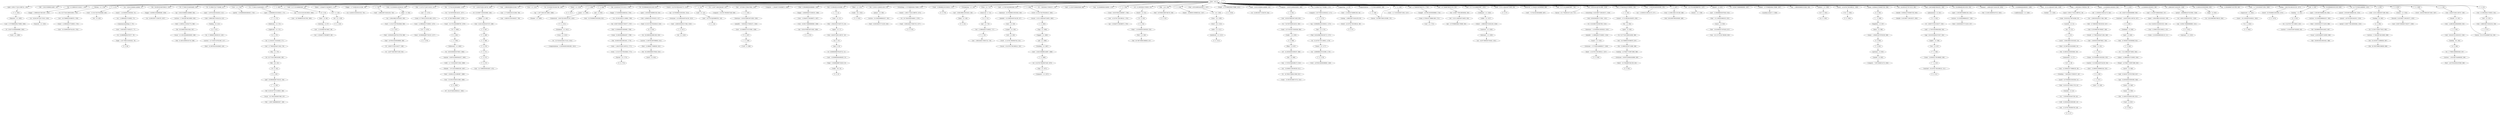 strict digraph "" {
"('glad', 0.90517754212366741, 1091)";
"('trainwreck', -3.8027921085181235, 1910)";
"('first', 1.0, 536)";
"('jennifer', -7.6055842170362471, 1265)";
"('just', -10.270154828966762, 143)";
"('so', 9.4026125302922523, 109)";
"('";
"('!', 0, 470)";
"('wow', -11.715532626371004, 1237)";
"('actress', -1.5812607544909056, 268)";
"('did', -2.6422336868144987, 281)";
"('for', 41.266633557430417, 1502)";
"('leading', 2.0, 993)";
"('just', -12.964888034078545, 624)";
"(\"'s\", 0, 1911)";
"('i', 0, 600)";
"('feel', -9.8760910480746276, 209)";
"('wow', -4.9709135059509606, 1180)";
"('know', -10.70040667491258, 401)";
"('the', 26.768750962288859, 537)";
"('predicted', 1.0, 1212)";
"('watch', -1.9051775421236679, 1575)";
"('i', 0, 144)";
"('aww', 1.0, 358)";
"('leo', -8.4736660255589076, 397)";
"('tips', 1.0, 1871)";
"('forgot', -4.5764977229872068, 645)";
"('love', -3.6055842170362471, 77)";
"('know', -4.5107617591599141, 1537)";
"('still', -9.2629438553091692, 45)";
"('pretty', -3.0290864940490403, 1745)";
"('jennifer', -9.1529954459744136, 327)";
"('oscar', 4.4202588387143003, 988)";
"('i', 0, 1317)";
"('proud', 2.3052667948882184, 1353)";
"('new', 0.065735963827292077, 1036)";
"('during', 1.0, 1758)";
"('.', 0, 901)";
"('i', 0, 1333)";
"('!', 0, 427)";
"('room', -3.3058331730198063, 509)";
"('as', -0.64223368681449866, 73)";
"('for', 39.083291946788023, 1055)";
"(\"'ve\", 0, 1394)";
"('win', 3.4816752651108747, 260)";
"('a', 0, 919)";
"('i', 0, 1644)";
"('shout-out', 0, 714)";
"('hope', -5.584060698716419, 23)";
"('actress', 17.584186748150803, 996)";
"('it', -8.7585796630106607, 1678)";
"('to', 27.849122546304805, 563)";
"('actor', -3.0841996153353453, 34)";
"('i', 0, 1213)";
"('ca', 0, 1382)";
"('to', 31.909473527782886, 411)";
"('shouts', 1.0, 1198)";
"('want', -10.270154828966762, 1679)";
"('his', 1.0, 394)";
"('cate', -0.70796965064179096, 1094)";
"('i', 0, 210)";
"('on', -15.659621239190326, 911)";
"('room', 16.847083413490097, 1790)";
"('in', 15.437057767158922, 1176)";
"('role', -6.9418270119019212, 264)";
"('nominated', 1.0, 37)";
"('anyone', -6.8976145663944557, 1685)";
"('out', -8.4736660255589076, 1760)";
"(',', 0, 1863)";
"('.', 0, 1268)";
"(\"'d\", 0, 1680)";
"('double', 0.45258877106183371, 863)";
"('sure', 1.0, 1744)";
"('to', 27.849122546304805, 171)";
"('i', 0, 67)";
"('eddie', 1.0, 1027)";
"('nice', -8.3792898315053304, 851)";
"('";
"('hype', 1.0, 803)";
"('...', 0, 596)";
"('congratulations', 1.773705614469083, 168)";
"('best', 19.603382072714233, 382)";
"('and', -8.5491877037927608, 647)";
"('actress', 13.751097247622461, 417)";
"(',', 0, 1263)";
"('well', -7.5754216238549805, 667)";
"('so', 20.561045012116899, 1766)";
"('win', 13.160558421703625, 254)";
"('a', 0, 266)";
"('na', 0, 19)";
"('cate', -3.0290864940490403, 22)";
"('academy-award', 0, 1608)";
"('please', 1.0, 380)";
"('redmayne', 1.0, 1026)";
"('want', -9.3719104272628346, 904)";
"(',', 0, 1893)";
"('everything', 0.45258877106183371, 1530)";
"('but', 5.1626843615826008, 1768)";
"('no', -3.0841996153353453, 585)";
"('she', 3.4421343591057472, 466)";
"('music', 1.0, 626)";
"('will', 1.0, 255)";
"(\"y'all\", 0, 1269)";
"('pls', -0.70796965064179096, 305)";
"('to', 19.728420583348651, 1576)";
"('of', -14.262943855309167, 908)";
"('and', 13.271351898602667, 94)";
"('very', -5.2844673736289973, 1367)";
"('the', 26.768750962288859, 998)";
"('how', -2.5183247348891262, 64)";
"('for', 36.899950336145622, 987)";
"('2016', 0.13147192765458415, 1861)";
"('hour', 1.0, 96)";
"('ok', 1.0, 1018)";
"('i', 0, 1074)";
"('was', 5.2386231625136013, 110)";
"('favorite', 0.45258877106183371, 1035)";
"('it', 3.6207101684946696, 1095)";
"('it', -7.2111684340724942, 643)";
"('but', -0.72885939736233318, 347)";
"(';', 0, 257)";
"('impressed', 1.0, 1641)";
"('happy', -2.7742981925152268, 790)";
"('she', 8.8316007693293095, 489)";
"('killed', 1.0, 465)";
"('idea', 1.0, 584)";
"('i', 0, 1140)";
"('i', 0, 1578)";
"('for', 25.983242282933645, 36)";
"('happy', 3.7419006024949244, 1765)";
"('that', 6.6243998706159175, 1175)";
"('with', -11.715532626371004, 1686)";
"('it', 0.52588771061833661, 464)";
"('lowkey', 1.0, 1430)";
"('!', 0, 467)";
"('past', 1.0, 640)";
"('in', 15.437057767158922, 453)";
"('am', -6.8318786025671638, 1369)";
"('keep', 1.0, 160)";
"('brie', 148, 0)";
"('who', 2.8685280723454154, 256)";
"('girl', -8.0366494697782525, 184)";
"('in', 17.388495793030152, 416)";
"('up', -1.2877108119274903, 1698)";
"('go', -13.021523518319828, 1894)";
"('!', 0, 1092)";
"('that', -18.454850371979234, 627)";
"('very', -6.0581729880980806, 1368)";
"('12', -4.0, 1208)";
"(',', 0, 728)";
"('ago', -9.2629438553091692, 648)";
"('!', 0, 471)";
"('know', -5.2844673736289973, 1137)";
"('bad', -4.9709135059509606, 589)";
"('who', 0.41593930128358103, 583)";
"(\"n't\", 0, 1138)";
"('mean', -1.0948224578763326, 599)";
"('carried', 1.0, 31)";
"('i', 0, 1395)";
"('to', 9.5775431296534599, 396)";
"('watched', -6.5107617591599141, 511)";
"(\"''\", 0, 508)";
"('films', 1.0, 907)";
"('best', 10.206764145428465, 418)";
"('i', 0, 1370)";
"('won', 2.2169124821101338, 488)";
"('happy', -4.9463644575186105, 1366)";
"('i', 0, 638)";
"('!', 0, 1172)";
"('room', 8.7859167788861399, 1721)";
"('tonight', -4.9709135059509606, 1720)";
"('i', 0, 512)";
"('but', -5.1475172165710319, 1472)";
"('goes', 2.3052667948882184, 335)";
"('do', 1.0, 1139)";
"(',', 0, 1017)";
"('after', 1.0, 1211)";
"('best', -19.862413221885987, 1688)";
"('now', -4.9633505302217484, 1016)";
"('blanchet', 1.0, 1093)";
"('job', 1.0, 850)";
"('be', -7.5754216238549805, 1676)";
"('actress', 23.333820998943317, 336)";
"('you', -19.780689161432768, 1895)";
"('seen', -4.1896449157526652, 1475)";
"('rt', -1.4816752651108742, 463)";
"('to', 9.5775431296534599, 1759)";
"('woo', 1.0, 1241)";
"('to', 7.5473676389144231, 903)";
"('i', 0, 47)";
"('grab', 1.0, 395)";
"('best', 19.603382072714233, 986)";
"('yay', -1.6882650600135349, 707)";
"('best', 12.08608773088562, 922)";
"('even', -3.1314719276545846, 1772)";
"('year', 1.0, 15)";
"('knew', 1.0, 1316)";
"('i', 0, 87)";
"('to', 25.818947055565769, 1697)";
"(',', 0, 1908)";
"(',', 0, 849)";
"('.', 0, 642)";
"('oscars', -0.32111684340724933, 1862)";
"('kudos', -16.890051590665244, 1167)";
"('larson', 133.88972805135569, 170)";
"('for', 32.533267114860834, 997)";
"('i', 0, 356)";
"('congrats', -7.08725948214712, 604)";
"('am', -6.0581729880980806, 1551)";
"('for', 45.633316778715212, 1764)";
"('larson', 122.77945610271135, 727)";
"('gon', 0, 20)";
"('time', -1.4159393012835819, 535)";
"(\"'s\", 0, 502)";
"('nice', -9.1529954459744136, 1762)";
"('i', 0, 25)";
"('an', -6.3977808303750443, 1031)";
"('actress', 23.333820998943317, 985)";
"('shout', -4.1896449157526652, 1761)";
"('up', -0.38946641022356321, 1173)";
"('double', 0.83944157829637533, 862)";
"('to', 33.939649018521919, 915)";
"('im', 0.065735963827292077, 1767)";
"('as', -2.1896449157526652, 75)";
"('friends', -7.671320180863539, 1687)";
"('i', 0, 1478)";
"('watch', -6.1972078914818773, 1013)";
"('room', 6.7706251202351488, 1474)";
"('am', -12.247817903850745, 46)";
"('4', 0, 95)";
"('to', 11.607718620392497, 937)";
"('i', 0, 183)";
"('``', 0, 141)";
"('go', -0.64223368681449866, 564)";
"('two', 1.0, 507)";
"('congrats', -1.2844673736289973, 1838)";
"('goes', 2.3052667948882184, 916)";
"('really', -11.0, 905)";
"('best', 13.965411316342774, 566)";
"('so', 9.4026125302922523, 791)";
"(';', 0, 263)";
"('i', 0, 534)";
"('i', 0, 906)";
"('let', -0.32111684340724933, 304)";
"('wait', -1.8685280723454158, 729)";
"('we', -2.9633505302217484, 346)";
"('should', 1.0, 261)";
"('congrats', -8.2478179038507449, 938)";
"('!', 0, 472)";
"('was', -23.505197692012068, 1689)";
"('anyways', 1.0, 1553)";
"('oscar', -0.11391594469385602, 568)";
"('we', -2.1896449157526652, 717)";
"('and', -1.2756745029942849, 504)";
"('.', 0, 169)";
"('in', 11.534181715416459, 177)";
"('would', -5.7789328204471264, 349)";
"('a', 0, 715)";
"(\"''\", 0, 173)";
"('said', 1.0, 142)";
"('waiting', -4.5764977229872068, 399)";
"('room', -13.382291466274751, 913)";
"('i', 0, 80)";
"('got', 1.0, 716)";
"('seeing', -1.8685280723454158, 65)";
"('";
"('...', 0, 14)";
"('but', -3.6746312768347984, 1262)";
"('that', 3.2804998382698969, 1365)";
"('role', 2.8685280723454154, 413)";
"('but', 8.108456241055066, 13)";
"('yay', -14.720662650033837, 474)";
"('yay', -2.7742981925152268, 708)";
"('leading', -1.0, 451)";
"('lawrence', -6.8318786025671638, 1264)";
"('liked', 1.0, 1331)";
"('short', -6.0, 1210)";
"('be', 3.2035111965921459, 379)";
"('!', 0, 1179)";
"('havent', 1.0, 1773)";
"('saw', 1.0, 1722)";
"('natalie', 1.0, 603)";
"('for', 15.066534229721668, 398)";
"('list', 1.0, 909)";
"('no', -2.1859552136314173, 377)";
"('actress', 17.584186748150803, 565)";
"('and', 13.271351898602667, 726)";
"('are', -2.255380879579957, 98)";
"('tremblay', -7.6055842170362471, 40)";
"('so', 16.841567518175353, 1504)";
"('really', -9.0, 24)";
"('trending', 1.0, 1867)";
"('wow', -3.1314719276545846, 428)";
"('!', 0, 468)";
"('";
"('want', -0.38946641022356321, 575)";
"('everything', -0.70796965064179096, 1574)";
"('lawrence', -1.4159393012835819, 1533)";
"('line', 1.0, 1174)";
"('so', -7.3350361924447256, 44)";
"('everyone', -9.9267010604434969, 400)";
"('recognizing', 1.0, 158)";
"('suck', 1.0, 1096)";
"('for', 6.3331677871520853, 186)";
"(\"'m\", 0, 1643)";
"('loved', -8.3792898315053304, 1073)";
"('from', 2.0, 713)";
"('if', -7.6055842170362471, 126)";
"('have', -3.1314719276545846, 586)";
"('2016', -12.247817903850745, 331)";
"('and', 11.452973598403048, 684)";
"('we', -5.2844673736289973, 99)";
"('yay', -24.494960842549062, 1125)";
"('oh', 1.0, 429)";
"('oscars', -6.5107617591599141, 332)";
"('saoirse', -9.1529954459744136, 354)";
"('never', 1.0, 646)";
"('who', -4.4892382408400859, 262)";
"('leo', 0.50877799148036384, 303)";
"('my', -17.978476481680172, 910)";
"('and', -1.2756745029942849, 325)";
"('see', -4.5107617591599141, 1791)";
"('universe', 1.0, 1029)";
"('for', 30.34992550421844, 567)";
"(',', 0, 1860)";
"(',', 0, 1789)";
"(\"n't\", 0, 38)";
"('goes', -0.38946641022356321, 172)";
"('.', 0, 352)";
"('in', 1.7769915860603049, 267)";
"('of', 13.160558421703625, 531)";
"('go', -8.3792898315053304, 1014)";
"('weekend', 1.0, 639)";
"('hope', -4.3577663131855022, 79)";
"('and', 11.452973598403048, 107)";
"(',', 0, 1682)";
"('seen', -1.4816752651108742, 1771)";
"('if', -18.437462819603411, 1691)";
"('congrats', 3.3577663131855013, 1171)";
"(',', 0, 1166)";
"('larson', 125.55702408987244, 258)";
"('red', 1.0, 330)";
"('is', 0.60983609679419715, 21)";
"('she', 1.6456455556978931, 350)";
"('nightclub', 1.0, 175)";
"('bathroom', 1.0, 174)";
"('new', -2.6422336868144987, 1868)";
"('portman', 1.0, 602)";
"('so', 14.981828771204576, 1057)";
"('role', 4.0948224578763321, 917)";
"('like', -14.0, 208)";
"('forgot', -0.70796965064179096, 1615)";
"('someone/something', 0, 76)";
"('shocked', 1.0, 43)";
"('all', -2.1859552136314173, 345)";
"('2016', -6.8318786025671638, 1567)";
"('this', -6.7062637162000946, 641)";
"('glad', -0.64223368681449866, 543)";
"('.', 0, 33)";
"('a', 0, 415)";
"('that', 4.9524498544429072, 1207)";
"('the', 28.905556410923431, 989)";
"('more', 0.90517754212366741, 29)";
"('congrats', -5.9267010604434951, 900)";
"('at', -8.2478179038507449, 1870)";
"('to', 31.909473527782886, 1170)";
"('heard', 1.0, 532)";
"('role', 5.3211168434072489, 992)";
"('supporting', 1.0, 63)";
"('in', 19.339933818901383, 920)";
"(\"n't\", 0, 1381)";
"('thumbs', 1.0, 1699)";
"('lead', 0.13147192765458415, 918)";
"('``', 0, 510)";
"('hollywood', 1.0, 1683)";
"('dig', 1.0, 179)";
"('i', 0, 1690)";
"('term', -5.0, 1209)";
"('the', -1.0097198699605627, 188)";
"('and', 4.1794603976045721, 1719)";
"(',', 0, 1236)";
"('have', -8.0366494697782525, 1477)";
"('to', 25.818947055565769, 1532)";
"('i', 0, 587)";
"('so', 3.8233962893799252, 804)";
"('and', 18.726486799201524, 302)";
"('and', 13.271351898602667, 1025)";
"('but', 9.5813421807912995, 1529)";
"('need', -0.32111684340724933, 86)";
"('deserved', -6.7062637162000946, 666)";
"('a', 0, 994)";
"('read', 1.0, 652)";
"('!', 0, 473)";
"('he', 1.0, 32)";
"('years', 1.0, 649)";
"('jacob', -8.3792898315053304, 41)";
"('``', 0, 185)";
"('i', 0, 653)";
"('but', 0.74402654237390031, 391)";
"('.', 0, 487)";
"('i', 0, 1774)";
"('actress', 11.834552497358288, 454)";
"('nights', 1.0, 506)";
"('jennifer', -2.1896449157526652, 1534)";
"('wish', 1.0, 351)";
"('way', -1.2920303493582095, 376)";
"('played', 1.0, 623)";
"('out', -5.7789328204471264, 178)";
"('honestly', 1.0, 1505)";
"('about', -4.1896449157526652, 644)";
"('to', -0.57333432404173124, 1914)";
"('more', -16.116345976196161, 1642)";
"('proud', 0.50877799148036384, 1355)";
"('happy', 1.5698343374915407, 1503)";
"('watched', -1.4816752651108742, 637)";
"('out', -10.270154828966762, 1197)";
"('love', -10.568934747257995, 1266)";
"('best', 19.603382072714233, 337)";
"('everyone', -3.7370561446908317, 1536)";
"('to', 7.5473676389144231, 1677)";
"('proud', -4.8806884187431994, 1549)";
"('where', -1.8685280723454158, 1028)";
"('believe', 1.0, 1380)";
"('to', 15.668069601870577, 78)";
"('brinkman', 1.0, 1912)";
"('winner', -0.70796965064179096, 1607)";
"('mom', 1.0, 1909)";
"('if', -6.0581729880980806, 1087)";
"(\"'d\", 0, 182)";
"('not', -3.0841996153353453, 159)";
"('loved', -4.5107617591599141, 1393)";
"(',', 0, 357)";
"('leading', -8.0, 265)";
"(\"n't\", 0, 1476)";
"('goes', 2.3052667948882184, 984)";
"('goes', 1.4070223931842913, 412)";
"('yay', -1.6882650600135349, 528)";
"('it', -5.6637572051343277, 503)";
"('hug', 1.0, 1864)";
"('!', 0, 469)";
"('gif', 1.0, 1866)";
"('mean', 0.83944157829637533, 594)";
"('for', 45.633316778715212, 861)";
"('ronan', -8.3792898315053304, 353)";
"('i', 0, 1681)";
"('the', 22.495140065019719, 569)";
"('proud', 1.4070223931842913, 1354)";
"('want', -3.9824440170392723, 1577)";
"('and', 5.9978386978041911, 500)";
"('i', 0, 402)";
"('it', 3.6207101684946696, 636)";
"('that', -8.4231502749411753, 42)";
"('to', 33.939649018521919, 334)";
"('love', -12.890051590665244, 355)";
"('alternate', 1.0, 1030)";
"('than', 1.1605584217036244, 28)";
"('moment', -1.8685280723454158, 1954)";
"('i', 0, 1538)";
"('actress', 23.333820998943317, 381)";
"('good', -3.0841996153353453, 108)";
"('evan', 1.0, 1913)";
"('was', -0.15084324770996105, 39)";
"('much', -1.4159393012835819, 74)";
"('lawrence', -8.3792898315053304, 326)";
"('!', 0, 601)";
"('room', 26.923541706745048, 30)";
"('awrd', 1.0, 924)";
"('the', -3.1465253185951383, 651)";
"(',', 0, 392)";
"('no', -4.8806884187431994, 1178)";
"('room', 22.89295838944307, 1769)";
"('congratulations', -9.2629438553091692, 1915)";
"('is', -19.780327806411606, 912)";
"('yes', -3.9824440170392723, 719)";
"('it', -5.6637572051343277, 590)";
"('rt', -3.0290864940490403, 1408)";
"('love', -15.211168434072494, 1429)";
"('this', 1.0043195374307174, 16)";
"('go', -5.2844673736289973, 1792)";
"('that', -15.11095033963322, 625)";
"('in', 21.291371844772613, 995)";
"('losers', 1.0, 1177)";
"('loved', -4.5107617591599141, 66)";
"('award', -3.7211991641634974, 393)";
"('was', -18.115731281788506, 628)";
"('ago', -6.8103550842473357, 505)";
"('so', 14.981828771204576, 544)";
"('win', 9.9342640361727081, 1531)";
"('i', 0, 576)";
"('keira', 1.0, 598)";
"('phenomenal', 1.0, 501)";
"('leading', 0.0, 414)";
"('best', -4.8278245382287608, 269)";
"('many', 1.0, 650)";
"('happy', 0.4838012049898488, 1056)";
"('sees', 1.0, 328)";
"('like', -9.0, 181)";
"('know', -1.4159393012835819, 344)";
"('actress', 15.667641997886632, 921)";
"('carpet', 1.0, 329)";
"('again', 1.0, 17)";
"('room', 12.816500096188118, 111)";
"('.', 0, 635)";
"('a', 0, 452)";
"('computer', 1.0, 1872)";
"('really', -9.0, 1332)";
"('californiaaaaa', 1.0, 1409)";
"('best', 10.206764145428465, 35)";
"('if', -1.4159393012835819, 106)";
"('is', -4.4877048790072536, 591)";
"(\"'d\", 0, 533)";
"('win', 0.2553808795799597, 348)";
"('a', 0, 176)";
"('to', 9.5775431296534599, 180)";
"('so', 5.6831350363507021, 1550)";
"('cheese', 1.0, 1034)";
"('of', 1.8685280723454163, 1548)";
"('everyone', -9.1529954459744136, 1015)";
"('yay', -3.8603313250169187, 709)";
"('";
"('for', 25.983242282933645, 802)";
"('in', -9.9316365691670825, 1684)";
"('for', 28.166583893576043, 923)";
"('entering', 1.0, 97)";
"('with', -11.715532626371004, 1640)";
"('i', 0, 1267)";
"('yet', 1.0, 1473)";
"('!', 0, 718)";
"('knightley', 1.0, 597)";
"('i', 0, 1552)";
"('the', 28.905556410923431, 1770)";
"('seeing', -3.8027921085181235, 1072)";
"('";
"('tagged', 1.0, 1865)";
"('that', -0.063400194076123739, 588)";
"('yay', -9.2904969875253798, 444)";
"('i', 0, 161)";
"('the', 22.495140065019719, 1955)";
"('roll-', 0, 450)";
"('see', -6.8318786025671638, 902)";
"('i', 0, 1616)";
"('to', 33.939649018521919, 983)";
"('oscar', -16.739223483857099, 187)";
"('i', 0, 595)";
"('of', 14.773705614469083, 1352)";
"('wants', 1.0, 1535)";
"('win', 3.4816752651108747, 18)";
"('glad', 0.90517754212366741, 1091)" -> "('!', 0, 1092)";
"('trainwreck', -3.8027921085181235, 1910)" -> "(\"'s\", 0, 1911)";
"('first', 1.0, 536)" -> "('the', 26.768750962288859, 537)";
"('jennifer', -7.6055842170362471, 1265)" -> "('love', -10.568934747257995, 1266)";
"('just', -10.270154828966762, 143)" -> "('i', 0, 144)";
"('so', 9.4026125302922523, 109)" -> "('was', 5.2386231625136013, 110)";
"(':', 0, 991)" -> "('role', 5.3211168434072489, 992)";
"('!', 0, 470)" -> "('!', 0, 471)";
"('actress', -1.5812607544909056, 268)" -> "('best', -4.8278245382287608, 269)";
"('for', 41.266633557430417, 1502)" -> "('happy', 1.5698343374915407, 1503)";
"('leading', 2.0, 993)" -> "('a', 0, 994)";
"('just', -12.964888034078545, 624)" -> "('that', -15.11095033963322, 625)";
"(\"'s\", 0, 1911)" -> "('brinkman', 1.0, 1912)";
"('i', 0, 600)" -> "('!', 0, 601)";
"('feel', -9.8760910480746276, 209)" -> "('i', 0, 210)";
"('know', -10.70040667491258, 401)" -> "('i', 0, 402)";
"('predicted', 1.0, 1212)" -> "('i', 0, 1213)";
"('watch', -1.9051775421236679, 1575)" -> "('to', 19.728420583348651, 1576)";
"('leo', -8.4736660255589076, 397)" -> "('for', 15.066534229721668, 398)";
"('tips', 1.0, 1871)" -> "('computer', 1.0, 1872)";
"('forgot', -4.5764977229872068, 645)" -> "('never', 1.0, 646)";
"('love', -3.6055842170362471, 77)" -> "('to', 15.668069601870577, 78)";
"('know', -4.5107617591599141, 1537)" -> "('i', 0, 1538)";
"('still', -9.2629438553091692, 45)" -> "('am', -12.247817903850745, 46)";
"('jennifer', -9.1529954459744136, 327)" -> "('sees', 1.0, 328)";
"('oscar', 4.4202588387143003, 988)" -> "('the', 28.905556410923431, 989)";
"('proud', 2.3052667948882184, 1353)" -> "('proud', 1.4070223931842913, 1354)";
"('during', 1.0, 1758)" -> "('to', 9.5775431296534599, 1759)";
"('.', 0, 901)" -> "('see', -6.8318786025671638, 902)";
"('!', 0, 427)" -> "('wow', -3.1314719276545846, 428)";
"('room', -3.3058331730198063, 509)" -> "('``', 0, 510)";
"('as', -0.64223368681449866, 73)" -> "('much', -1.4159393012835819, 74)";
"('for', 39.083291946788023, 1055)" -> "('happy', 0.4838012049898488, 1056)";
"(\"'ve\", 0, 1394)" -> "('i', 0, 1395)";
"('win', 3.4816752651108747, 260)" -> "('should', 1.0, 261)";
"('a', 0, 919)" -> "('in', 19.339933818901383, 920)";
"('shout-out', 0, 714)" -> "('a', 0, 715)";
"('hope', -5.584060698716419, 23)" -> "('really', -9.0, 24)";
"('actress', 17.584186748150803, 996)" -> "('for', 32.533267114860834, 997)";
"('it', -8.7585796630106607, 1678)" -> "('want', -10.270154828966762, 1679)";
"('to', 27.849122546304805, 563)" -> "('go', -0.64223368681449866, 564)";
"('actor', -3.0841996153353453, 34)" -> "('best', 10.206764145428465, 35)";
"('to', 31.909473527782886, 411)" -> "('goes', 1.4070223931842913, 412)";
"('want', -10.270154828966762, 1679)" -> "(\"'d\", 0, 1680)";
"('his', 1.0, 394)" -> "('grab', 1.0, 395)";
"('cate', -0.70796965064179096, 1094)" -> "('it', 3.6207101684946696, 1095)";
"('on', -15.659621239190326, 911)" -> "('is', -19.780327806411606, 912)";
"('room', 16.847083413490097, 1790)" -> "('see', -4.5107617591599141, 1791)";
"('in', 15.437057767158922, 1176)" -> "('losers', 1.0, 1177)";
"('role', -6.9418270119019212, 264)" -> "('leading', -8.0, 265)";
"('nominated', 1.0, 37)" -> "(\"n't\", 0, 38)";
"('anyone', -6.8976145663944557, 1685)" -> "('with', -11.715532626371004, 1686)";
"('out', -8.4736660255589076, 1760)" -> "('shout', -4.1896449157526652, 1761)";
"(',', 0, 1863)" -> "('hug', 1.0, 1864)";
"('.', 0, 1268)" -> "(\"y'all\", 0, 1269)";
"(\"'d\", 0, 1680)" -> "('i', 0, 1681)";
"('sure', 1.0, 1744)" -> "('pretty', -3.0290864940490403, 1745)";
"('to', 27.849122546304805, 171)" -> "('goes', -0.38946641022356321, 172)";
"('eddie', 1.0, 1027)" -> "('where', -1.8685280723454158, 1028)";
"(':', 0, 1033)" -> "('cheese', 1.0, 1034)";
"('hype', 1.0, 803)" -> "('so', 3.8233962893799252, 804)";
"('...', 0, 596)" -> "('knightley', 1.0, 597)";
"('congratulations', 1.773705614469083, 168)" -> "('.', 0, 169)";
"('and', -8.5491877037927608, 647)" -> "('ago', -9.2629438553091692, 648)";
"('actress', 13.751097247622461, 417)" -> "('best', 10.206764145428465, 418)";
"(',', 0, 1263)" -> "('lawrence', -6.8318786025671638, 1264)";
"('so', 20.561045012116899, 1766)" -> "('im', 0.065735963827292077, 1767)";
"('win', 13.160558421703625, 254)" -> "('will', 1.0, 255)";
"('a', 0, 266)" -> "('in', 1.7769915860603049, 267)";
"('na', 0, 19)" -> "('gon', 0, 20)";
"('cate', -3.0290864940490403, 22)" -> "('hope', -5.584060698716419, 23)";
"('please', 1.0, 380)" -> "('actress', 23.333820998943317, 381)";
"('redmayne', 1.0, 1026)" -> "('eddie', 1.0, 1027)";
"('want', -9.3719104272628346, 904)" -> "('really', -11.0, 905)";
"(',', 0, 1893)" -> "('go', -13.021523518319828, 1894)";
"('everything', 0.45258877106183371, 1530)" -> "('win', 9.9342640361727081, 1531)";
"('but', 5.1626843615826008, 1768)" -> "('room', 22.89295838944307, 1769)";
"('no', -3.0841996153353453, 585)" -> "('have', -3.1314719276545846, 586)";
"('she', 3.4421343591057472, 466)" -> "('!', 0, 467)";
"('music', 1.0, 626)" -> "('that', -18.454850371979234, 627)";
"('will', 1.0, 255)" -> "('who', 2.8685280723454154, 256)";
"('to', 19.728420583348651, 1576)" -> "('want', -3.9824440170392723, 1577)";
"('of', -14.262943855309167, 908)" -> "('list', 1.0, 909)";
"('and', 13.271351898602667, 94)" -> "('4', 0, 95)";
"('very', -5.2844673736289973, 1367)" -> "('very', -6.0581729880980806, 1368)";
"('how', -2.5183247348891262, 64)" -> "('seeing', -1.8685280723454158, 65)";
"('for', 36.899950336145622, 987)" -> "('oscar', 4.4202588387143003, 988)";
"('2016', 0.13147192765458415, 1861)" -> "('oscars', -0.32111684340724933, 1862)";
"('hour', 1.0, 96)" -> "('entering', 1.0, 97)";
"('was', 5.2386231625136013, 110)" -> "('room', 12.816500096188118, 111)";
"('favorite', 0.45258877106183371, 1035)" -> "('new', 0.065735963827292077, 1036)";
"('it', 3.6207101684946696, 1095)" -> "('suck', 1.0, 1096)";
"('it', -7.2111684340724942, 643)" -> "('about', -4.1896449157526652, 644)";
"('but', -0.72885939736233318, 347)" -> "('win', 0.2553808795799597, 348)";
"(';', 0, 257)" -> "('larson', 125.55702408987244, 258)";
"('impressed', 1.0, 1641)" -> "('more', -16.116345976196161, 1642)";
"('happy', -2.7742981925152268, 790)" -> "('so', 9.4026125302922523, 791)";
"('killed', 1.0, 465)" -> "('she', 3.4421343591057472, 466)";
"('idea', 1.0, 584)" -> "('no', -3.0841996153353453, 585)";
"('for', 25.983242282933645, 36)" -> "('nominated', 1.0, 37)";
"('happy', 3.7419006024949244, 1765)" -> "('so', 20.561045012116899, 1766)";
"('that', 6.6243998706159175, 1175)" -> "('in', 15.437057767158922, 1176)";
"('with', -11.715532626371004, 1686)" -> "('friends', -7.671320180863539, 1687)";
"('it', 0.52588771061833661, 464)" -> "('killed', 1.0, 465)";
"('!', 0, 467)" -> "('!', 0, 468)";
"('past', 1.0, 640)" -> "('this', -6.7062637162000946, 641)";
"('in', 15.437057767158922, 453)" -> "('actress', 11.834552497358288, 454)";
"('am', -6.8318786025671638, 1369)" -> "('i', 0, 1370)";
"('keep', 1.0, 160)" -> "('i', 0, 161)";
"('brie', 148, 0)" -> "('but', 8.108456241055066, 13)";
"('brie', 148, 0)" -> "('glad', 0.90517754212366741, 1091)";
"('brie', 148, 0)" -> "(',', 0, 1860)";
"('brie', 148, 0)" -> "('out', -10.270154828966762, 1197)";
"('brie', 148, 0)" -> "('be', 3.2035111965921459, 379)";
"('brie', 148, 0)" -> "('believe', 1.0, 1380)";
"('brie', 148, 0)" -> "(':', 0, 253)";
"('brie', 148, 0)" -> "('yay', -1.6882650600135349, 528)";
"('brie', 148, 0)" -> "('winner', -0.70796965064179096, 1607)";
"('brie', 148, 0)" -> "(':', 0, 991)";
"('brie', 148, 0)" -> "('and', 13.271351898602667, 726)";
"('brie', 148, 0)" -> "('if', -6.0581729880980806, 1087)";
"('brie', 148, 0)" -> "('mean', 0.83944157829637533, 594)";
"('brie', 148, 0)" -> "('supporting', 1.0, 63)";
"('brie', 148, 0)" -> "('did', -2.6422336868144987, 281)";
"('brie', 148, 0)" -> "('know', -5.2844673736289973, 1137)";
"('brie', 148, 0)" -> "('who', 0.41593930128358103, 583)";
"('brie', 148, 0)" -> "('to', 27.849122546304805, 171)";
"('brie', 148, 0)" -> "('everything', -0.70796965064179096, 1574)";
"('brie', 148, 0)" -> "('for', 41.266633557430417, 1502)";
"('brie', 148, 0)" -> "(',', 0, 728)";
"('brie', 148, 0)" -> "('for', 45.633316778715212, 861)";
"('brie', 148, 0)" -> "('congrats', -1.2844673736289973, 1838)";
"('brie', 148, 0)" -> "('from', 2.0, 713)";
"('brie', 148, 0)" -> "('if', -7.6055842170362471, 126)";
"('brie', 148, 0)" -> "('congratulations', 1.773705614469083, 168)";
"('brie', 148, 0)" -> "('and', 5.9978386978041911, 500)";
"('brie', 148, 0)" -> "('and', 11.452973598403048, 684)";
"('brie', 148, 0)" -> "('yay', -24.494960842549062, 1125)";
"('brie', 148, 0)" -> "('to', 33.939649018521919, 334)";
"('brie', 148, 0)" -> "('than', 1.1605584217036244, 28)";
"('brie', 148, 0)" -> "('moment', -1.8685280723454158, 1954)";
"('brie', 148, 0)" -> "(':', 0, 1566)";
"('brie', 148, 0)" -> "('yay', -1.6882650600135349, 707)";
"('brie', 148, 0)" -> "('be', -7.5754216238549805, 1676)";
"('brie', 148, 0)" -> "('and', -1.2756745029942849, 325)";
"('brie', 148, 0)" -> "('during', 1.0, 1758)";
"('brie', 148, 0)" -> "('rt', -1.4816752651108742, 463)";
"('brie', 148, 0)" -> "(',', 0, 1908)";
"('brie', 148, 0)" -> "('woo', 1.0, 1241)";
"('brie', 148, 0)" -> "('!', 0, 427)";
"('brie', 148, 0)" -> "('as', -0.64223368681449866, 73)";
"('brie', 148, 0)" -> "('for', 39.083291946788023, 1055)";
"('brie', 148, 0)" -> "('of', 13.160558421703625, 531)";
"('brie', 148, 0)" -> "(',', 0, 1789)";
"('brie', 148, 0)" -> "('knew', 1.0, 1316)";
"('brie', 148, 0)" -> "('rt', -3.0290864940490403, 1408)";
"('brie', 148, 0)" -> "('love', -15.211168434072494, 1429)";
"('brie', 148, 0)" -> "(',', 0, 1166)";
"('brie', 148, 0)" -> "('to', 27.849122546304805, 563)";
"('brie', 148, 0)" -> "(',', 0, 849)";
"('brie', 148, 0)" -> "(',', 0, 1236)";
"('brie', 148, 0)" -> "(',', 0, 1893)";
"('brie', 148, 0)" -> "('of', 14.773705614469083, 1352)";
"('brie', 148, 0)" -> "('for', 45.633316778715212, 1764)";
"('brie', 148, 0)" -> "('like', -14.0, 208)";
"('brie', 148, 0)" -> "('forgot', -0.70796965064179096, 1615)";
"('brie', 148, 0)" -> "('sure', 1.0, 1744)";
"('brie', 148, 0)" -> "('glad', -0.64223368681449866, 543)";
"('brie', 148, 0)" -> "('to', 33.939649018521919, 915)";
"('brie', 148, 0)" -> "('know', -1.4159393012835819, 344)";
"('brie', 148, 0)" -> "(':', 0, 1033)";
"('brie', 148, 0)" -> "('that', 4.9524498544429072, 1207)";
"('brie', 148, 0)" -> "('of', 1.8685280723454163, 1548)";
"('brie', 148, 0)" -> "('congrats', -5.9267010604434951, 900)";
"('brie', 148, 0)" -> "('.', 0, 635)";
"('brie', 148, 0)" -> "('watch', -6.1972078914818773, 1013)";
"('brie', 148, 0)" -> "('to', 31.909473527782886, 1170)";
"('brie', 148, 0)" -> "('liked', 1.0, 1331)";
"('brie', 148, 0)" -> "('loved', -4.5107617591599141, 1393)";
"('brie', 148, 0)" -> "('to', 11.607718620392497, 937)";
"('brie', 148, 0)" -> "('``', 0, 141)";
"('brie', 148, 0)" -> "('if', -1.4159393012835819, 106)";
"('brie', 148, 0)" -> "('to', 31.909473527782886, 411)";
"('brie', 148, 0)" -> "('with', -11.715532626371004, 1640)";
"('brie', 148, 0)" -> "('to', 25.818947055565769, 1697)";
"('brie', 148, 0)" -> "('and', 4.1794603976045721, 1719)";
"('brie', 148, 0)" -> "('want', -0.38946641022356321, 575)";
"('brie', 148, 0)" -> "('for', 25.983242282933645, 802)";
"('brie', 148, 0)" -> "('and', 13.271351898602667, 94)";
"('brie', 148, 0)" -> "('and', 18.726486799201524, 302)";
"('brie', 148, 0)" -> "('and', 13.271351898602667, 1025)";
"('brie', 148, 0)" -> "('but', 9.5813421807912995, 1529)";
"('brie', 148, 0)" -> "('need', -0.32111684340724933, 86)";
"('brie', 148, 0)" -> "('deserved', -6.7062637162000946, 666)";
"('brie', 148, 0)" -> "('seeing', -3.8027921085181235, 1072)";
"('brie', 148, 0)" -> "(':', 0, 259)";
"('brie', 148, 0)" -> "('but', -5.1475172165710319, 1472)";
"('brie', 148, 0)" -> "('but', 0.74402654237390031, 391)";
"('brie', 148, 0)" -> "('yay', -9.2904969875253798, 444)";
"('brie', 148, 0)" -> "('.', 0, 487)";
"('brie', 148, 0)" -> "('roll-', 0, 450)";
"('brie', 148, 0)" -> "('happy', -2.7742981925152268, 790)";
"('brie', 148, 0)" -> "('recognizing', 1.0, 158)";
"('brie', 148, 0)" -> "('way', -1.2920303493582095, 376)";
"('brie', 148, 0)" -> "('played', 1.0, 623)";
"('brie', 148, 0)" -> "('to', 33.939649018521919, 983)";
"('brie', 148, 0)" -> "('but', -3.6746312768347984, 1262)";
"('brie', 148, 0)" -> "('that', 3.2804998382698969, 1365)";
"('who', 2.8685280723454154, 256)" -> "(';', 0, 257)";
"('girl', -8.0366494697782525, 184)" -> "('``', 0, 185)";
"('in', 17.388495793030152, 416)" -> "('actress', 13.751097247622461, 417)";
"('up', -1.2877108119274903, 1698)" -> "('thumbs', 1.0, 1699)";
"('go', -13.021523518319828, 1894)" -> "('you', -19.780689161432768, 1895)";
"('!', 0, 1092)" -> "('blanchet', 1.0, 1093)";
"('that', -18.454850371979234, 627)" -> "('was', -18.115731281788506, 628)";
"('very', -6.0581729880980806, 1368)" -> "('am', -6.8318786025671638, 1369)";
"('12', -4.0, 1208)" -> "('term', -5.0, 1209)";
"(',', 0, 728)" -> "('wait', -1.8685280723454158, 729)";
"('ago', -9.2629438553091692, 648)" -> "('years', 1.0, 649)";
"('!', 0, 471)" -> "('!', 0, 472)";
"('know', -5.2844673736289973, 1137)" -> "(\"n't\", 0, 1138)";
"('bad', -4.9709135059509606, 589)" -> "('it', -5.6637572051343277, 590)";
"('who', 0.41593930128358103, 583)" -> "('idea', 1.0, 584)";
"(\"n't\", 0, 1138)" -> "('do', 1.0, 1139)";
"('mean', -1.0948224578763326, 599)" -> "('i', 0, 600)";
"('carried', 1.0, 31)" -> "('he', 1.0, 32)";
"('to', 9.5775431296534599, 396)" -> "('leo', -8.4736660255589076, 397)";
"('watched', -6.5107617591599141, 511)" -> "('i', 0, 512)";
"(\"''\", 0, 508)" -> "('room', -3.3058331730198063, 509)";
"('films', 1.0, 907)" -> "('of', -14.262943855309167, 908)";
"('won', 2.2169124821101338, 488)" -> "('she', 8.8316007693293095, 489)";
"('happy', -4.9463644575186105, 1366)" -> "('very', -5.2844673736289973, 1367)";
"('i', 0, 638)" -> "('weekend', 1.0, 639)";
"('!', 0, 1172)" -> "('up', -0.38946641022356321, 1173)";
"('room', 8.7859167788861399, 1721)" -> "('saw', 1.0, 1722)";
"('tonight', -4.9709135059509606, 1720)" -> "('room', 8.7859167788861399, 1721)";
"('but', -5.1475172165710319, 1472)" -> "('yet', 1.0, 1473)";
"('goes', 2.3052667948882184, 335)" -> "('actress', 23.333820998943317, 336)";
"('do', 1.0, 1139)" -> "('i', 0, 1140)";
"(',', 0, 1017)" -> "('ok', 1.0, 1018)";
"('after', 1.0, 1211)" -> "('predicted', 1.0, 1212)";
"('best', -19.862413221885987, 1688)" -> "('was', -23.505197692012068, 1689)";
"('now', -4.9633505302217484, 1016)" -> "(',', 0, 1017)";
"('blanchet', 1.0, 1093)" -> "('cate', -0.70796965064179096, 1094)";
"('job', 1.0, 850)" -> "('nice', -8.3792898315053304, 851)";
"('be', -7.5754216238549805, 1676)" -> "('to', 7.5473676389144231, 1677)";
"('actress', 23.333820998943317, 336)" -> "('best', 19.603382072714233, 337)";
"('seen', -4.1896449157526652, 1475)" -> "(\"n't\", 0, 1476)";
"('rt', -1.4816752651108742, 463)" -> "('it', 0.52588771061833661, 464)";
"('to', 9.5775431296534599, 1759)" -> "('out', -8.4736660255589076, 1760)";
"('to', 7.5473676389144231, 903)" -> "('want', -9.3719104272628346, 904)";
"('grab', 1.0, 395)" -> "('to', 9.5775431296534599, 396)";
"('best', 19.603382072714233, 986)" -> "('for', 36.899950336145622, 987)";
"('yay', -1.6882650600135349, 707)" -> "('yay', -2.7742981925152268, 708)";
"('best', 12.08608773088562, 922)" -> "('for', 28.166583893576043, 923)";
"('even', -3.1314719276545846, 1772)" -> "('havent', 1.0, 1773)";
"('year', 1.0, 15)" -> "('this', 1.0043195374307174, 16)";
"('knew', 1.0, 1316)" -> "('i', 0, 1317)";
"('to', 25.818947055565769, 1697)" -> "('up', -1.2877108119274903, 1698)";
"(',', 0, 1908)" -> "('mom', 1.0, 1909)";
"(',', 0, 849)" -> "('job', 1.0, 850)";
"('.', 0, 642)" -> "('it', -7.2111684340724942, 643)";
"('oscars', -0.32111684340724933, 1862)" -> "(',', 0, 1863)";
"('larson', 133.88972805135569, 170)" -> "('brie', 148, 0)";
"('for', 32.533267114860834, 997)" -> "('the', 26.768750962288859, 998)";
"('i', 0, 356)" -> "(',', 0, 357)";
"('am', -6.0581729880980806, 1551)" -> "('i', 0, 1552)";
"('for', 45.633316778715212, 1764)" -> "('happy', 3.7419006024949244, 1765)";
"('larson', 122.77945610271135, 727)" -> "('brie', 148, 0)";
"('gon', 0, 20)" -> "('is', 0.60983609679419715, 21)";
"('time', -1.4159393012835819, 535)" -> "('first', 1.0, 536)";
"(\"'s\", 0, 502)" -> "('it', -5.6637572051343277, 503)";
"('actress', 23.333820998943317, 985)" -> "('best', 19.603382072714233, 986)";
"('shout', -4.1896449157526652, 1761)" -> "('nice', -9.1529954459744136, 1762)";
"('up', -0.38946641022356321, 1173)" -> "('line', 1.0, 1174)";
"('double', 0.83944157829637533, 862)" -> "('double', 0.45258877106183371, 863)";
"('to', 33.939649018521919, 915)" -> "('goes', 2.3052667948882184, 916)";
"('im', 0.065735963827292077, 1767)" -> "('but', 5.1626843615826008, 1768)";
"('as', -2.1896449157526652, 75)" -> "('someone/something', 0, 76)";
"('friends', -7.671320180863539, 1687)" -> "('best', -19.862413221885987, 1688)";
"('watch', -6.1972078914818773, 1013)" -> "('go', -8.3792898315053304, 1014)";
"('room', 6.7706251202351488, 1474)" -> "('seen', -4.1896449157526652, 1475)";
"('am', -12.247817903850745, 46)" -> "('i', 0, 47)";
"('4', 0, 95)" -> "('hour', 1.0, 96)";
"('to', 11.607718620392497, 937)" -> "('congrats', -8.2478179038507449, 938)";
"('i', 0, 183)" -> "('girl', -8.0366494697782525, 184)";
"('``', 0, 141)" -> "('said', 1.0, 142)";
"('go', -0.64223368681449866, 564)" -> "('actress', 17.584186748150803, 565)";
"('two', 1.0, 507)" -> "(\"''\", 0, 508)";
"('goes', 2.3052667948882184, 916)" -> "('role', 4.0948224578763321, 917)";
"('really', -11.0, 905)" -> "('i', 0, 906)";
"('best', 13.965411316342774, 566)" -> "('for', 30.34992550421844, 567)";
"(';', 0, 263)" -> "('role', -6.9418270119019212, 264)";
"('i', 0, 534)" -> "('time', -1.4159393012835819, 535)";
"('i', 0, 906)" -> "('films', 1.0, 907)";
"('let', -0.32111684340724933, 304)" -> "('pls', -0.70796965064179096, 305)";
"('we', -2.9633505302217484, 346)" -> "('but', -0.72885939736233318, 347)";
"('should', 1.0, 261)" -> "('who', -4.4892382408400859, 262)";
"('!', 0, 472)" -> "('!', 0, 473)";
"('was', -23.505197692012068, 1689)" -> "('i', 0, 1690)";
"('oscar', -0.11391594469385602, 568)" -> "('the', 22.495140065019719, 569)";
"('we', -2.1896449157526652, 717)" -> "('!', 0, 718)";
"('and', -1.2756745029942849, 504)" -> "('ago', -6.8103550842473357, 505)";
"('.', 0, 169)" -> "('larson', 133.88972805135569, 170)";
"('in', 11.534181715416459, 177)" -> "('out', -5.7789328204471264, 178)";
"('would', -5.7789328204471264, 349)" -> "('she', 1.6456455556978931, 350)";
"('a', 0, 715)" -> "('got', 1.0, 716)";
"(\"''\", 0, 173)" -> "('bathroom', 1.0, 174)";
"('said', 1.0, 142)" -> "('just', -10.270154828966762, 143)";
"('waiting', -4.5764977229872068, 399)" -> "('everyone', -9.9267010604434969, 400)";
"('got', 1.0, 716)" -> "('we', -2.1896449157526652, 717)";
"('seeing', -1.8685280723454158, 65)" -> "('loved', -4.5107617591599141, 66)";
"(':', 0, 1869)" -> "('at', -8.2478179038507449, 1870)";
"('...', 0, 14)" -> "('year', 1.0, 15)";
"('but', -3.6746312768347984, 1262)" -> "(',', 0, 1263)";
"('that', 3.2804998382698969, 1365)" -> "('happy', -4.9463644575186105, 1366)";
"('role', 2.8685280723454154, 413)" -> "('leading', 0.0, 414)";
"('but', 8.108456241055066, 13)" -> "('...', 0, 14)";
"('yay', -2.7742981925152268, 708)" -> "('yay', -3.8603313250169187, 709)";
"('leading', -1.0, 451)" -> "('a', 0, 452)";
"('lawrence', -6.8318786025671638, 1264)" -> "('jennifer', -7.6055842170362471, 1265)";
"('liked', 1.0, 1331)" -> "('really', -9.0, 1332)";
"('short', -6.0, 1210)" -> "('after', 1.0, 1211)";
"('be', 3.2035111965921459, 379)" -> "('please', 1.0, 380)";
"('!', 0, 1179)" -> "('wow', -4.9709135059509606, 1180)";
"('havent', 1.0, 1773)" -> "('i', 0, 1774)";
"('natalie', 1.0, 603)" -> "('congrats', -7.08725948214712, 604)";
"('for', 15.066534229721668, 398)" -> "('waiting', -4.5764977229872068, 399)";
"('list', 1.0, 909)" -> "('my', -17.978476481680172, 910)";
"('actress', 17.584186748150803, 565)" -> "('best', 13.965411316342774, 566)";
"('and', 13.271351898602667, 726)" -> "('larson', 122.77945610271135, 727)";
"('are', -2.255380879579957, 98)" -> "('we', -5.2844673736289973, 99)";
"('tremblay', -7.6055842170362471, 40)" -> "('jacob', -8.3792898315053304, 41)";
"('so', 16.841567518175353, 1504)" -> "('honestly', 1.0, 1505)";
"('really', -9.0, 24)" -> "('i', 0, 25)";
"('trending', 1.0, 1867)" -> "('new', -2.6422336868144987, 1868)";
"('wow', -3.1314719276545846, 428)" -> "('oh', 1.0, 429)";
"('!', 0, 468)" -> "('!', 0, 469)";
"(':', 0, 253)" -> "('win', 13.160558421703625, 254)";
"('want', -0.38946641022356321, 575)" -> "('i', 0, 576)";
"('everything', -0.70796965064179096, 1574)" -> "('watch', -1.9051775421236679, 1575)";
"('lawrence', -1.4159393012835819, 1533)" -> "('jennifer', -2.1896449157526652, 1534)";
"('line', 1.0, 1174)" -> "('that', 6.6243998706159175, 1175)";
"('so', -7.3350361924447256, 44)" -> "('still', -9.2629438553091692, 45)";
"('everyone', -9.9267010604434969, 400)" -> "('know', -10.70040667491258, 401)";
"('recognizing', 1.0, 158)" -> "('not', -3.0841996153353453, 159)";
"('for', 6.3331677871520853, 186)" -> "('oscar', -16.739223483857099, 187)";
"(\"'m\", 0, 1643)" -> "('i', 0, 1644)";
"('loved', -8.3792898315053304, 1073)" -> "('i', 0, 1074)";
"('from', 2.0, 713)" -> "('shout-out', 0, 714)";
"('have', -3.1314719276545846, 586)" -> "('i', 0, 587)";
"('2016', -12.247817903850745, 331)" -> "('oscars', -6.5107617591599141, 332)";
"('saoirse', -9.1529954459744136, 354)" -> "('love', -12.890051590665244, 355)";
"('never', 1.0, 646)" -> "('and', -8.5491877037927608, 647)";
"('who', -4.4892382408400859, 262)" -> "(';', 0, 263)";
"('leo', 0.50877799148036384, 303)" -> "('let', -0.32111684340724933, 304)";
"('my', -17.978476481680172, 910)" -> "('on', -15.659621239190326, 911)";
"('and', -1.2756745029942849, 325)" -> "('lawrence', -8.3792898315053304, 326)";
"('see', -4.5107617591599141, 1791)" -> "('go', -5.2844673736289973, 1792)";
"('universe', 1.0, 1029)" -> "('alternate', 1.0, 1030)";
"('for', 30.34992550421844, 567)" -> "('oscar', -0.11391594469385602, 568)";
"(',', 0, 1860)" -> "('2016', 0.13147192765458415, 1861)";
"(',', 0, 1789)" -> "('room', 16.847083413490097, 1790)";
"(\"n't\", 0, 38)" -> "('was', -0.15084324770996105, 39)";
"('goes', -0.38946641022356321, 172)" -> "(\"''\", 0, 173)";
"('.', 0, 352)" -> "('ronan', -8.3792898315053304, 353)";
"('in', 1.7769915860603049, 267)" -> "('actress', -1.5812607544909056, 268)";
"('of', 13.160558421703625, 531)" -> "('heard', 1.0, 532)";
"('go', -8.3792898315053304, 1014)" -> "('everyone', -9.1529954459744136, 1015)";
"('weekend', 1.0, 639)" -> "('past', 1.0, 640)";
"('hope', -4.3577663131855022, 79)" -> "('i', 0, 80)";
"('and', 11.452973598403048, 107)" -> "('good', -3.0841996153353453, 108)";
"(',', 0, 1682)" -> "('hollywood', 1.0, 1683)";
"('seen', -1.4816752651108742, 1771)" -> "('even', -3.1314719276545846, 1772)";
"('congrats', 3.3577663131855013, 1171)" -> "('!', 0, 1172)";
"(',', 0, 1166)" -> "('kudos', -16.890051590665244, 1167)";
"('larson', 125.55702408987244, 258)" -> "('brie', 148, 0)";
"('red', 1.0, 330)" -> "('2016', -12.247817903850745, 331)";
"('is', 0.60983609679419715, 21)" -> "('cate', -3.0290864940490403, 22)";
"('she', 1.6456455556978931, 350)" -> "('wish', 1.0, 351)";
"('nightclub', 1.0, 175)" -> "('a', 0, 176)";
"('bathroom', 1.0, 174)" -> "('nightclub', 1.0, 175)";
"('new', -2.6422336868144987, 1868)" -> "(':', 0, 1869)";
"('portman', 1.0, 602)" -> "('natalie', 1.0, 603)";
"('role', 4.0948224578763321, 917)" -> "('lead', 0.13147192765458415, 918)";
"('like', -14.0, 208)" -> "('feel', -9.8760910480746276, 209)";
"('forgot', -0.70796965064179096, 1615)" -> "('i', 0, 1616)";
"('someone/something', 0, 76)" -> "('love', -3.6055842170362471, 77)";
"('shocked', 1.0, 43)" -> "('so', -7.3350361924447256, 44)";
"('all', -2.1859552136314173, 345)" -> "('we', -2.9633505302217484, 346)";
"('this', -6.7062637162000946, 641)" -> "('.', 0, 642)";
"('glad', -0.64223368681449866, 543)" -> "('so', 14.981828771204576, 544)";
"('.', 0, 33)" -> "('actor', -3.0841996153353453, 34)";
"('a', 0, 415)" -> "('in', 17.388495793030152, 416)";
"('that', 4.9524498544429072, 1207)" -> "('12', -4.0, 1208)";
"('more', 0.90517754212366741, 29)" -> "('room', 26.923541706745048, 30)";
"('congrats', -5.9267010604434951, 900)" -> "('.', 0, 901)";
"('at', -8.2478179038507449, 1870)" -> "('tips', 1.0, 1871)";
"('to', 31.909473527782886, 1170)" -> "('congrats', 3.3577663131855013, 1171)";
"('heard', 1.0, 532)" -> "(\"'d\", 0, 533)";
"('role', 5.3211168434072489, 992)" -> "('leading', 2.0, 993)";
"('supporting', 1.0, 63)" -> "('how', -2.5183247348891262, 64)";
"('in', 19.339933818901383, 920)" -> "('actress', 15.667641997886632, 921)";
"(\"n't\", 0, 1381)" -> "('ca', 0, 1382)";
"('lead', 0.13147192765458415, 918)" -> "('a', 0, 919)";
"('``', 0, 510)" -> "('watched', -6.5107617591599141, 511)";
"('hollywood', 1.0, 1683)" -> "('in', -9.9316365691670825, 1684)";
"('dig', 1.0, 179)" -> "('to', 9.5775431296534599, 180)";
"('i', 0, 1690)" -> "('if', -18.437462819603411, 1691)";
"('term', -5.0, 1209)" -> "('short', -6.0, 1210)";
"('and', 4.1794603976045721, 1719)" -> "('tonight', -4.9709135059509606, 1720)";
"(',', 0, 1236)" -> "('wow', -11.715532626371004, 1237)";
"('have', -8.0366494697782525, 1477)" -> "('i', 0, 1478)";
"('to', 25.818947055565769, 1532)" -> "('lawrence', -1.4159393012835819, 1533)";
"('i', 0, 587)" -> "('that', -0.063400194076123739, 588)";
"('and', 18.726486799201524, 302)" -> "('leo', 0.50877799148036384, 303)";
"('and', 13.271351898602667, 1025)" -> "('redmayne', 1.0, 1026)";
"('but', 9.5813421807912995, 1529)" -> "('everything', 0.45258877106183371, 1530)";
"('need', -0.32111684340724933, 86)" -> "('i', 0, 87)";
"('deserved', -6.7062637162000946, 666)" -> "('well', -7.5754216238549805, 667)";
"('a', 0, 994)" -> "('in', 21.291371844772613, 995)";
"('read', 1.0, 652)" -> "('i', 0, 653)";
"('!', 0, 473)" -> "('yay', -14.720662650033837, 474)";
"('he', 1.0, 32)" -> "('.', 0, 33)";
"('years', 1.0, 649)" -> "('many', 1.0, 650)";
"('jacob', -8.3792898315053304, 41)" -> "('that', -8.4231502749411753, 42)";
"('``', 0, 185)" -> "('for', 6.3331677871520853, 186)";
"('but', 0.74402654237390031, 391)" -> "(',', 0, 392)";
"('.', 0, 487)" -> "('won', 2.2169124821101338, 488)";
"('nights', 1.0, 506)" -> "('two', 1.0, 507)";
"('jennifer', -2.1896449157526652, 1534)" -> "('wants', 1.0, 1535)";
"('wish', 1.0, 351)" -> "('.', 0, 352)";
"('way', -1.2920303493582095, 376)" -> "('no', -2.1859552136314173, 377)";
"('played', 1.0, 623)" -> "('just', -12.964888034078545, 624)";
"('out', -5.7789328204471264, 178)" -> "('dig', 1.0, 179)";
"('about', -4.1896449157526652, 644)" -> "('forgot', -4.5764977229872068, 645)";
"('to', -0.57333432404173124, 1914)" -> "('congratulations', -9.2629438553091692, 1915)";
"('more', -16.116345976196161, 1642)" -> "(\"'m\", 0, 1643)";
"('happy', 1.5698343374915407, 1503)" -> "('so', 16.841567518175353, 1504)";
"('watched', -1.4816752651108742, 637)" -> "('i', 0, 638)";
"('out', -10.270154828966762, 1197)" -> "('shouts', 1.0, 1198)";
"('love', -10.568934747257995, 1266)" -> "('i', 0, 1267)";
"('everyone', -3.7370561446908317, 1536)" -> "('know', -4.5107617591599141, 1537)";
"('to', 7.5473676389144231, 1677)" -> "('it', -8.7585796630106607, 1678)";
"('proud', -4.8806884187431994, 1549)" -> "('so', 5.6831350363507021, 1550)";
"('where', -1.8685280723454158, 1028)" -> "('universe', 1.0, 1029)";
"('believe', 1.0, 1380)" -> "(\"n't\", 0, 1381)";
"('to', 15.668069601870577, 78)" -> "('hope', -4.3577663131855022, 79)";
"('brinkman', 1.0, 1912)" -> "('evan', 1.0, 1913)";
"('winner', -0.70796965064179096, 1607)" -> "('academy-award', 0, 1608)";
"('mom', 1.0, 1909)" -> "('trainwreck', -3.8027921085181235, 1910)";
"(\"'d\", 0, 182)" -> "('i', 0, 183)";
"('not', -3.0841996153353453, 159)" -> "('keep', 1.0, 160)";
"('loved', -4.5107617591599141, 1393)" -> "(\"'ve\", 0, 1394)";
"(',', 0, 357)" -> "('aww', 1.0, 358)";
"('leading', -8.0, 265)" -> "('a', 0, 266)";
"(\"n't\", 0, 1476)" -> "('have', -8.0366494697782525, 1477)";
"('goes', 2.3052667948882184, 984)" -> "('actress', 23.333820998943317, 985)";
"('goes', 1.4070223931842913, 412)" -> "('role', 2.8685280723454154, 413)";
"('it', -5.6637572051343277, 503)" -> "('and', -1.2756745029942849, 504)";
"('hug', 1.0, 1864)" -> "('tagged', 1.0, 1865)";
"('!', 0, 469)" -> "('!', 0, 470)";
"('gif', 1.0, 1866)" -> "('trending', 1.0, 1867)";
"('mean', 0.83944157829637533, 594)" -> "('i', 0, 595)";
"('for', 45.633316778715212, 861)" -> "('double', 0.83944157829637533, 862)";
"('ronan', -8.3792898315053304, 353)" -> "('saoirse', -9.1529954459744136, 354)";
"('i', 0, 1681)" -> "(',', 0, 1682)";
"('proud', 1.4070223931842913, 1354)" -> "('proud', 0.50877799148036384, 1355)";
"('want', -3.9824440170392723, 1577)" -> "('i', 0, 1578)";
"('and', 5.9978386978041911, 500)" -> "('phenomenal', 1.0, 501)";
"('it', 3.6207101684946696, 636)" -> "('watched', -1.4816752651108742, 637)";
"('that', -8.4231502749411753, 42)" -> "('shocked', 1.0, 43)";
"('to', 33.939649018521919, 334)" -> "('goes', 2.3052667948882184, 335)";
"('love', -12.890051590665244, 355)" -> "('i', 0, 356)";
"('alternate', 1.0, 1030)" -> "('an', -6.3977808303750443, 1031)";
"('than', 1.1605584217036244, 28)" -> "('more', 0.90517754212366741, 29)";
"('moment', -1.8685280723454158, 1954)" -> "('the', 22.495140065019719, 1955)";
"('actress', 23.333820998943317, 381)" -> "('best', 19.603382072714233, 382)";
"('good', -3.0841996153353453, 108)" -> "('so', 9.4026125302922523, 109)";
"('evan', 1.0, 1913)" -> "('to', -0.57333432404173124, 1914)";
"('was', -0.15084324770996105, 39)" -> "('tremblay', -7.6055842170362471, 40)";
"('much', -1.4159393012835819, 74)" -> "('as', -2.1896449157526652, 75)";
"('lawrence', -8.3792898315053304, 326)" -> "('jennifer', -9.1529954459744136, 327)";
"('!', 0, 601)" -> "('portman', 1.0, 602)";
"('room', 26.923541706745048, 30)" -> "('carried', 1.0, 31)";
"('the', -3.1465253185951383, 651)" -> "('read', 1.0, 652)";
"(',', 0, 392)" -> "('award', -3.7211991641634974, 393)";
"('no', -4.8806884187431994, 1178)" -> "('!', 0, 1179)";
"('room', 22.89295838944307, 1769)" -> "('the', 28.905556410923431, 1770)";
"('is', -19.780327806411606, 912)" -> "('room', -13.382291466274751, 913)";
"('it', -5.6637572051343277, 590)" -> "('is', -4.4877048790072536, 591)";
"('rt', -3.0290864940490403, 1408)" -> "('californiaaaaa', 1.0, 1409)";
"('love', -15.211168434072494, 1429)" -> "('lowkey', 1.0, 1430)";
"('this', 1.0043195374307174, 16)" -> "('again', 1.0, 17)";
"('that', -15.11095033963322, 625)" -> "('music', 1.0, 626)";
"('in', 21.291371844772613, 995)" -> "('actress', 17.584186748150803, 996)";
"('losers', 1.0, 1177)" -> "('no', -4.8806884187431994, 1178)";
"('loved', -4.5107617591599141, 66)" -> "('i', 0, 67)";
"('award', -3.7211991641634974, 393)" -> "('his', 1.0, 394)";
"('ago', -6.8103550842473357, 505)" -> "('nights', 1.0, 506)";
"('win', 9.9342640361727081, 1531)" -> "('to', 25.818947055565769, 1532)";
"('keira', 1.0, 598)" -> "('mean', -1.0948224578763326, 599)";
"('phenomenal', 1.0, 501)" -> "(\"'s\", 0, 502)";
"('leading', 0.0, 414)" -> "('a', 0, 415)";
"('many', 1.0, 650)" -> "('the', -3.1465253185951383, 651)";
"('happy', 0.4838012049898488, 1056)" -> "('so', 14.981828771204576, 1057)";
"('sees', 1.0, 328)" -> "('carpet', 1.0, 329)";
"('like', -9.0, 181)" -> "(\"'d\", 0, 182)";
"('know', -1.4159393012835819, 344)" -> "('all', -2.1859552136314173, 345)";
"('actress', 15.667641997886632, 921)" -> "('best', 12.08608773088562, 922)";
"('carpet', 1.0, 329)" -> "('red', 1.0, 330)";
"('again', 1.0, 17)" -> "('win', 3.4816752651108747, 18)";
"('.', 0, 635)" -> "('it', 3.6207101684946696, 636)";
"('a', 0, 452)" -> "('in', 15.437057767158922, 453)";
"('really', -9.0, 1332)" -> "('i', 0, 1333)";
"('best', 10.206764145428465, 35)" -> "('for', 25.983242282933645, 36)";
"('if', -1.4159393012835819, 106)" -> "('and', 11.452973598403048, 107)";
"(\"'d\", 0, 533)" -> "('i', 0, 534)";
"('win', 0.2553808795799597, 348)" -> "('would', -5.7789328204471264, 349)";
"('a', 0, 176)" -> "('in', 11.534181715416459, 177)";
"('to', 9.5775431296534599, 180)" -> "('like', -9.0, 181)";
"('so', 5.6831350363507021, 1550)" -> "('am', -6.0581729880980806, 1551)";
"('cheese', 1.0, 1034)" -> "('favorite', 0.45258877106183371, 1035)";
"('of', 1.8685280723454163, 1548)" -> "('proud', -4.8806884187431994, 1549)";
"('everyone', -9.1529954459744136, 1015)" -> "('now', -4.9633505302217484, 1016)";
"(':', 0, 1566)" -> "('2016', -6.8318786025671638, 1567)";
"('for', 25.983242282933645, 802)" -> "('hype', 1.0, 803)";
"('in', -9.9316365691670825, 1684)" -> "('anyone', -6.8976145663944557, 1685)";
"('for', 28.166583893576043, 923)" -> "('awrd', 1.0, 924)";
"('entering', 1.0, 97)" -> "('are', -2.255380879579957, 98)";
"('with', -11.715532626371004, 1640)" -> "('impressed', 1.0, 1641)";
"('i', 0, 1267)" -> "('.', 0, 1268)";
"('yet', 1.0, 1473)" -> "('room', 6.7706251202351488, 1474)";
"('!', 0, 718)" -> "('yes', -3.9824440170392723, 719)";
"('knightley', 1.0, 597)" -> "('keira', 1.0, 598)";
"('i', 0, 1552)" -> "('anyways', 1.0, 1553)";
"('the', 28.905556410923431, 1770)" -> "('seen', -1.4816752651108742, 1771)";
"('seeing', -3.8027921085181235, 1072)" -> "('loved', -8.3792898315053304, 1073)";
"(':', 0, 259)" -> "('win', 3.4816752651108747, 260)";
"('tagged', 1.0, 1865)" -> "('gif', 1.0, 1866)";
"('that', -0.063400194076123739, 588)" -> "('bad', -4.9709135059509606, 589)";
"('roll-', 0, 450)" -> "('leading', -1.0, 451)";
"('see', -6.8318786025671638, 902)" -> "('to', 7.5473676389144231, 903)";
"('to', 33.939649018521919, 983)" -> "('goes', 2.3052667948882184, 984)";
"('oscar', -16.739223483857099, 187)" -> "('the', -1.0097198699605627, 188)";
"('i', 0, 595)" -> "('...', 0, 596)";
"('of', 14.773705614469083, 1352)" -> "('proud', 2.3052667948882184, 1353)";
"('wants', 1.0, 1535)" -> "('everyone', -3.7370561446908317, 1536)";
"('win', 3.4816752651108747, 18)" -> "('na', 0, 19)";
}
